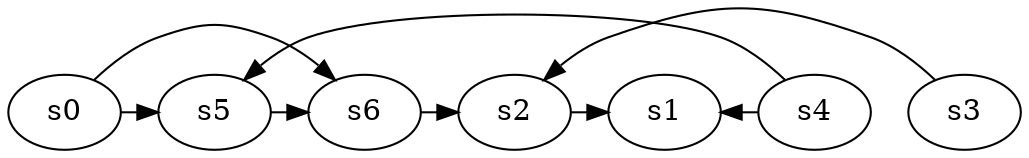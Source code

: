 digraph game_0854_complex_7 {
    s0 [name="s0", player=0];
    s1 [name="s1", player=0];
    s2 [name="s2", player=0];
    s3 [name="s3", player=0];
    s4 [name="s4", player=1];
    s5 [name="s5", player=0];
    s6 [name="s6", player=0];

    s0 -> s5 [constraint="time % 4 == 1 && time % 4 == 0"];
    s0 -> s6 [constraint="time % 3 == 2 || time % 5 == 1"];
    s2 -> s1 [constraint="time % 2 == 0 && time % 5 == 1"];
    s3 -> s2 [constraint="time % 4 == 1"];
    s4 -> s1 [constraint="!(time % 6 == 1)"];
    s4 -> s5 [constraint="time == 5 || time == 12 || time == 13"];
    s5 -> s6 [constraint="time % 6 == 5"];
    s6 -> s2 [constraint="time == 0 || time == 15 || time == 18"];
}
